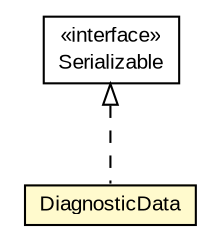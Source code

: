 #!/usr/local/bin/dot
#
# Class diagram 
# Generated by UMLGraph version R5_6-24-gf6e263 (http://www.umlgraph.org/)
#

digraph G {
	edge [fontname="arial",fontsize=10,labelfontname="arial",labelfontsize=10];
	node [fontname="arial",fontsize=10,shape=plaintext];
	nodesep=0.25;
	ranksep=0.5;
	// eu.europa.esig.dss.jaxb.diagnostic.DiagnosticData
	c327672 [label=<<table title="eu.europa.esig.dss.jaxb.diagnostic.DiagnosticData" border="0" cellborder="1" cellspacing="0" cellpadding="2" port="p" bgcolor="lemonChiffon" href="./DiagnosticData.html">
		<tr><td><table border="0" cellspacing="0" cellpadding="1">
<tr><td align="center" balign="center"> DiagnosticData </td></tr>
		</table></td></tr>
		</table>>, URL="./DiagnosticData.html", fontname="arial", fontcolor="black", fontsize=10.0];
	//eu.europa.esig.dss.jaxb.diagnostic.DiagnosticData implements java.io.Serializable
	c328194:p -> c327672:p [dir=back,arrowtail=empty,style=dashed];
	// java.io.Serializable
	c328194 [label=<<table title="java.io.Serializable" border="0" cellborder="1" cellspacing="0" cellpadding="2" port="p" href="http://java.sun.com/j2se/1.4.2/docs/api/java/io/Serializable.html">
		<tr><td><table border="0" cellspacing="0" cellpadding="1">
<tr><td align="center" balign="center"> &#171;interface&#187; </td></tr>
<tr><td align="center" balign="center"> Serializable </td></tr>
		</table></td></tr>
		</table>>, URL="http://java.sun.com/j2se/1.4.2/docs/api/java/io/Serializable.html", fontname="arial", fontcolor="black", fontsize=10.0];
}


